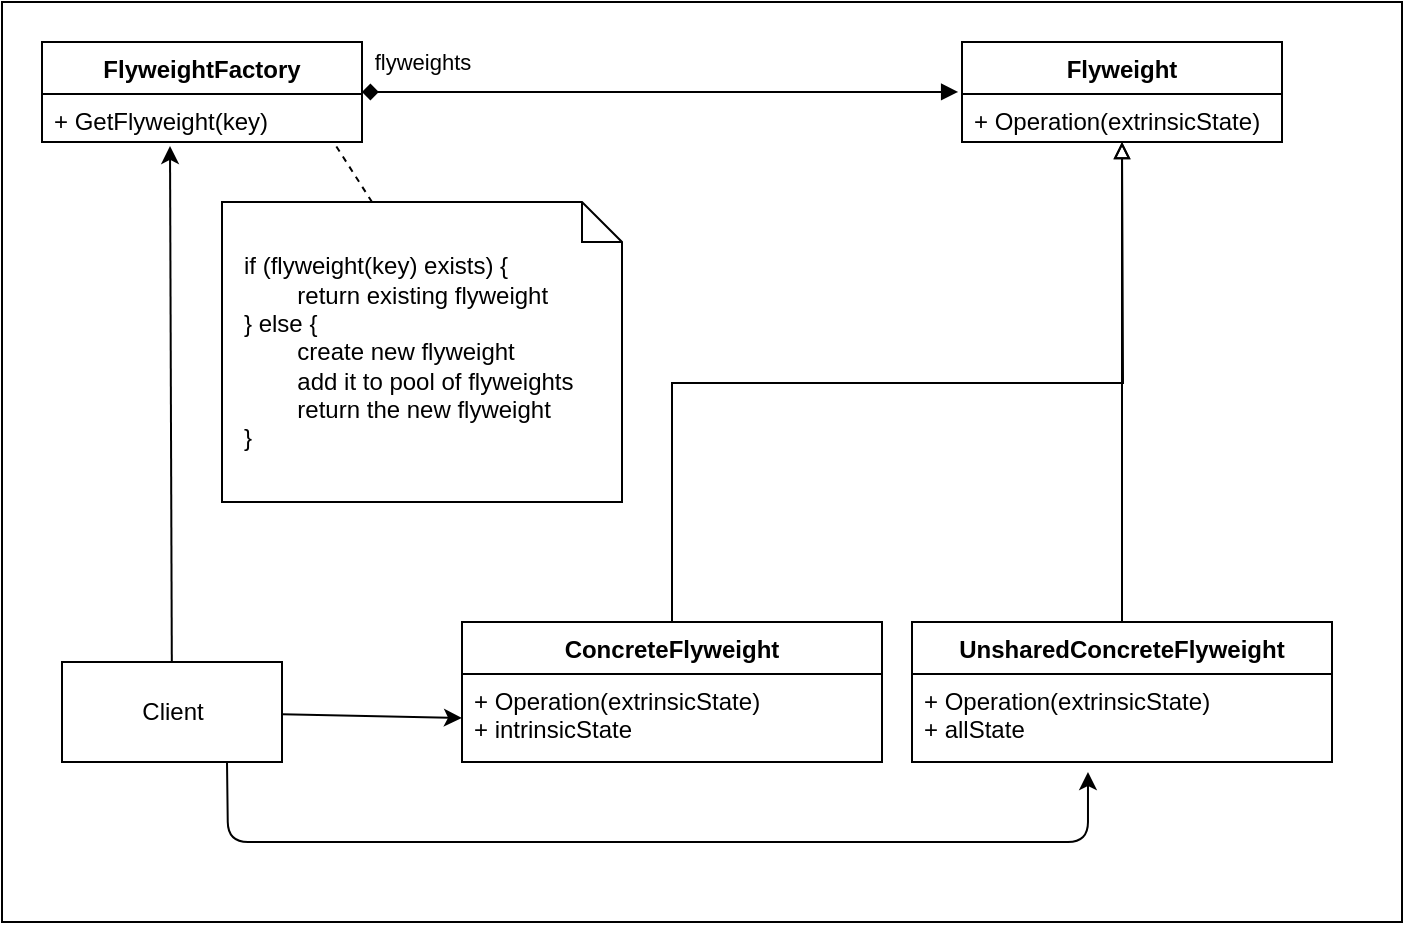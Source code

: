 <mxfile>
    <diagram name="Page-1" id="SDWG9DKmseKplDPkIkF8">
        <mxGraphModel dx="978" dy="456" grid="1" gridSize="10" guides="1" tooltips="1" connect="1" arrows="1" fold="1" page="1" pageScale="1" pageWidth="850" pageHeight="1100" math="0" shadow="0">
            <root>
                <mxCell id="0"/>
                <mxCell id="1" parent="0"/>
                <mxCell id="bwSSeVmjy1r_vaOKLsch-12" value="" style="rounded=0;whiteSpace=wrap;html=1;" parent="1" vertex="1">
                    <mxGeometry x="70" y="90" width="700" height="460" as="geometry"/>
                </mxCell>
                <mxCell id="bwSSeVmjy1r_vaOKLsch-1" value="Flyweight" style="swimlane;fontStyle=1;align=center;verticalAlign=top;childLayout=stackLayout;horizontal=1;startSize=26;horizontalStack=0;resizeParent=1;resizeParentMax=0;resizeLast=0;collapsible=1;marginBottom=0;whiteSpace=wrap;html=1;" parent="1" vertex="1">
                    <mxGeometry x="550" y="110" width="160" height="50" as="geometry"/>
                </mxCell>
                <mxCell id="bwSSeVmjy1r_vaOKLsch-4" value="+ Operation(extrinsicState)" style="text;strokeColor=none;fillColor=none;align=left;verticalAlign=top;spacingLeft=4;spacingRight=4;overflow=hidden;rotatable=0;points=[[0,0.5],[1,0.5]];portConstraint=eastwest;whiteSpace=wrap;html=1;" parent="bwSSeVmjy1r_vaOKLsch-1" vertex="1">
                    <mxGeometry y="26" width="160" height="24" as="geometry"/>
                </mxCell>
                <mxCell id="bwSSeVmjy1r_vaOKLsch-10" style="edgeStyle=orthogonalEdgeStyle;rounded=0;orthogonalLoop=1;jettySize=auto;html=1;endArrow=block;endFill=0;" parent="1" source="bwSSeVmjy1r_vaOKLsch-5" target="bwSSeVmjy1r_vaOKLsch-1" edge="1">
                    <mxGeometry relative="1" as="geometry"/>
                </mxCell>
                <mxCell id="bwSSeVmjy1r_vaOKLsch-5" value="UnsharedConcreteFlyweight" style="swimlane;fontStyle=1;align=center;verticalAlign=top;childLayout=stackLayout;horizontal=1;startSize=26;horizontalStack=0;resizeParent=1;resizeParentMax=0;resizeLast=0;collapsible=1;marginBottom=0;whiteSpace=wrap;html=1;" parent="1" vertex="1">
                    <mxGeometry x="525" y="400" width="210" height="70" as="geometry"/>
                </mxCell>
                <mxCell id="bwSSeVmjy1r_vaOKLsch-8" value="+ Operation(extrinsicState)&lt;br&gt;+ allState" style="text;strokeColor=none;fillColor=none;align=left;verticalAlign=top;spacingLeft=4;spacingRight=4;overflow=hidden;rotatable=0;points=[[0,0.5],[1,0.5]];portConstraint=eastwest;whiteSpace=wrap;html=1;" parent="bwSSeVmjy1r_vaOKLsch-5" vertex="1">
                    <mxGeometry y="26" width="210" height="44" as="geometry"/>
                </mxCell>
                <mxCell id="3" style="edgeStyle=none;html=1;entryX=0.4;entryY=1.083;entryDx=0;entryDy=0;entryPerimeter=0;" parent="1" source="2" target="15" edge="1">
                    <mxGeometry relative="1" as="geometry">
                        <mxPoint x="155" y="170" as="targetPoint"/>
                    </mxGeometry>
                </mxCell>
                <mxCell id="16" style="edgeStyle=none;html=1;entryX=0;entryY=0.5;entryDx=0;entryDy=0;" edge="1" parent="1" source="2" target="12">
                    <mxGeometry relative="1" as="geometry"/>
                </mxCell>
                <mxCell id="17" style="edgeStyle=none;html=1;exitX=0.75;exitY=1;exitDx=0;exitDy=0;entryX=0.419;entryY=1.114;entryDx=0;entryDy=0;entryPerimeter=0;rounded=1;" edge="1" parent="1" source="2" target="bwSSeVmjy1r_vaOKLsch-8">
                    <mxGeometry relative="1" as="geometry">
                        <Array as="points">
                            <mxPoint x="183" y="510"/>
                            <mxPoint x="613" y="510"/>
                        </Array>
                    </mxGeometry>
                </mxCell>
                <mxCell id="2" value="Client" style="html=1;" parent="1" vertex="1">
                    <mxGeometry x="100" y="420" width="110" height="50" as="geometry"/>
                </mxCell>
                <mxCell id="11" value="ConcreteFlyweight" style="swimlane;fontStyle=1;align=center;verticalAlign=top;childLayout=stackLayout;horizontal=1;startSize=26;horizontalStack=0;resizeParent=1;resizeParentMax=0;resizeLast=0;collapsible=1;marginBottom=0;whiteSpace=wrap;html=1;" vertex="1" parent="1">
                    <mxGeometry x="300" y="400" width="210" height="70" as="geometry"/>
                </mxCell>
                <mxCell id="12" value="+ Operation(extrinsicState)&lt;br&gt;+ intrinsicState" style="text;strokeColor=none;fillColor=none;align=left;verticalAlign=top;spacingLeft=4;spacingRight=4;overflow=hidden;rotatable=0;points=[[0,0.5],[1,0.5]];portConstraint=eastwest;whiteSpace=wrap;html=1;" vertex="1" parent="11">
                    <mxGeometry y="26" width="210" height="44" as="geometry"/>
                </mxCell>
                <mxCell id="13" style="edgeStyle=orthogonalEdgeStyle;rounded=0;orthogonalLoop=1;jettySize=auto;html=1;endArrow=block;endFill=0;exitX=0.5;exitY=0;exitDx=0;exitDy=0;" edge="1" parent="1" source="11">
                    <mxGeometry relative="1" as="geometry">
                        <mxPoint x="640" y="330" as="sourcePoint"/>
                        <mxPoint x="630" y="160" as="targetPoint"/>
                    </mxGeometry>
                </mxCell>
                <mxCell id="20" style="edgeStyle=none;rounded=1;html=1;entryX=-0.012;entryY=-0.042;entryDx=0;entryDy=0;entryPerimeter=0;endArrow=block;endFill=1;startArrow=diamond;startFill=1;" edge="1" parent="1" source="14" target="bwSSeVmjy1r_vaOKLsch-4">
                    <mxGeometry relative="1" as="geometry"/>
                </mxCell>
                <mxCell id="21" value="flyweights" style="edgeLabel;html=1;align=center;verticalAlign=middle;resizable=0;points=[];" vertex="1" connectable="0" parent="20">
                    <mxGeometry x="-0.53" y="-3" relative="1" as="geometry">
                        <mxPoint x="-40" y="-18" as="offset"/>
                    </mxGeometry>
                </mxCell>
                <mxCell id="14" value="FlyweightFactory" style="swimlane;fontStyle=1;align=center;verticalAlign=top;childLayout=stackLayout;horizontal=1;startSize=26;horizontalStack=0;resizeParent=1;resizeParentMax=0;resizeLast=0;collapsible=1;marginBottom=0;whiteSpace=wrap;html=1;" vertex="1" parent="1">
                    <mxGeometry x="90" y="110" width="160" height="50" as="geometry"/>
                </mxCell>
                <mxCell id="15" value="+ GetFlyweight(key)" style="text;strokeColor=none;fillColor=none;align=left;verticalAlign=top;spacingLeft=4;spacingRight=4;overflow=hidden;rotatable=0;points=[[0,0.5],[1,0.5]];portConstraint=eastwest;whiteSpace=wrap;html=1;" vertex="1" parent="14">
                    <mxGeometry y="26" width="160" height="24" as="geometry"/>
                </mxCell>
                <mxCell id="19" style="edgeStyle=none;rounded=1;html=1;exitX=0;exitY=0;exitDx=75;exitDy=0;exitPerimeter=0;entryX=0.919;entryY=1.083;entryDx=0;entryDy=0;entryPerimeter=0;dashed=1;endArrow=none;endFill=0;" edge="1" parent="1" source="18" target="15">
                    <mxGeometry relative="1" as="geometry"/>
                </mxCell>
                <mxCell id="18" value="&lt;span style=&quot;&quot;&gt;if (flyweight(key) exists) {&lt;/span&gt;&lt;br style=&quot;&quot;&gt;&lt;span style=&quot;&quot;&gt;&#9;&lt;/span&gt;&lt;span style=&quot;&quot;&gt;&lt;span style=&quot;white-space: pre;&quot;&gt;&#9;&lt;/span&gt;return existing flyweight&lt;/span&gt;&lt;br style=&quot;&quot;&gt;&lt;span style=&quot;&quot;&gt;} else {&lt;/span&gt;&lt;br style=&quot;&quot;&gt;&lt;span style=&quot;&quot;&gt;&#9;&lt;/span&gt;&lt;span style=&quot;&quot;&gt;&lt;span style=&quot;white-space: pre;&quot;&gt;&#9;&lt;/span&gt;create new flyweight&lt;/span&gt;&lt;br style=&quot;&quot;&gt;&lt;span style=&quot;&quot;&gt;&#9;&lt;/span&gt;&lt;span style=&quot;&quot;&gt;&lt;span style=&quot;white-space: pre;&quot;&gt;&#9;&lt;/span&gt;add it to pool of flyweights&lt;/span&gt;&lt;br style=&quot;&quot;&gt;&lt;span style=&quot;&quot;&gt;&#9;&lt;/span&gt;&lt;span style=&quot;&quot;&gt;&lt;span style=&quot;white-space: pre;&quot;&gt;&#9;&lt;/span&gt;return the new flyweight&lt;/span&gt;&lt;br style=&quot;&quot;&gt;&lt;span style=&quot;&quot;&gt;}&lt;/span&gt;" style="shape=note;size=20;whiteSpace=wrap;html=1;labelBorderColor=none;align=left;spacingLeft=9;" vertex="1" parent="1">
                    <mxGeometry x="180" y="190" width="200" height="150" as="geometry"/>
                </mxCell>
            </root>
        </mxGraphModel>
    </diagram>
</mxfile>